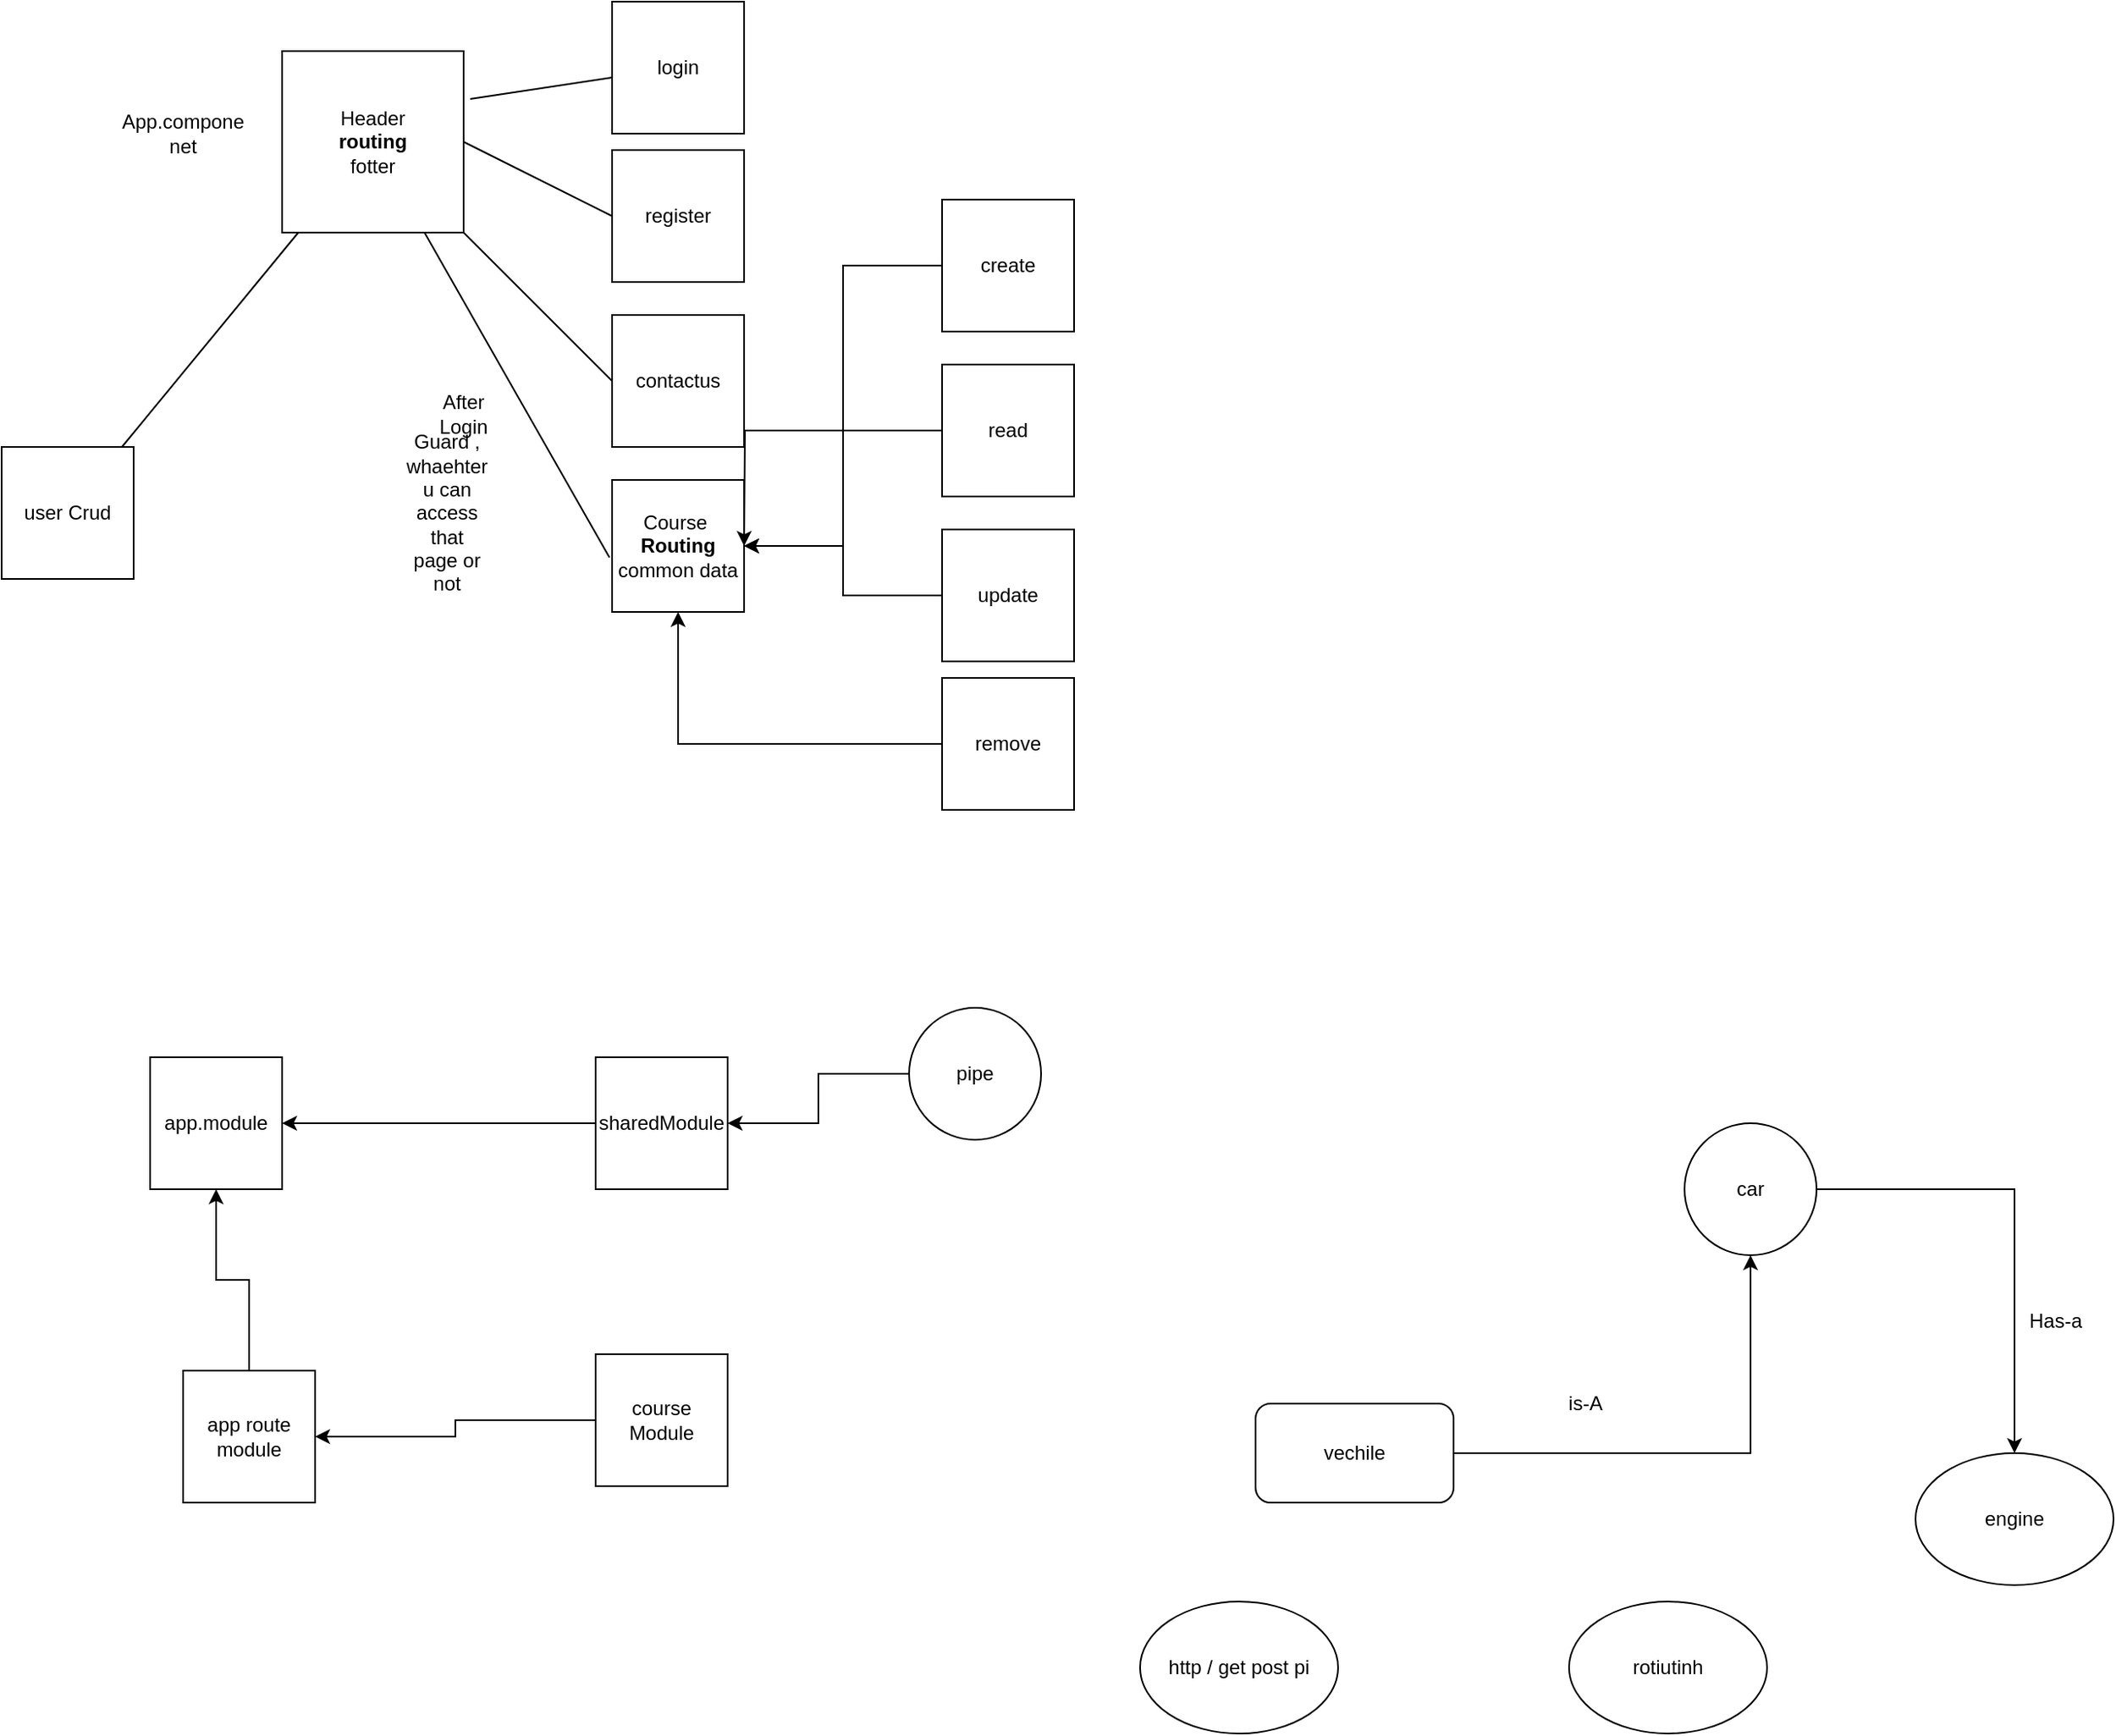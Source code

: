 <mxfile version="14.6.13" type="device"><diagram id="lPH0PM85cQLyeAMrog74" name="Page-1"><mxGraphModel dx="1024" dy="592" grid="1" gridSize="10" guides="1" tooltips="1" connect="1" arrows="1" fold="1" page="1" pageScale="1" pageWidth="850" pageHeight="1100" math="0" shadow="0"><root><mxCell id="0"/><mxCell id="1" parent="0"/><mxCell id="5oA-0YiX7OBESY9oX5QY-4" value="Header&lt;br&gt;&lt;b&gt;routing&lt;/b&gt;&lt;br&gt;fotter" style="whiteSpace=wrap;html=1;aspect=fixed;" parent="1" vertex="1"><mxGeometry x="200" y="70" width="110" height="110" as="geometry"/></mxCell><mxCell id="5oA-0YiX7OBESY9oX5QY-6" value="Course&amp;nbsp;&lt;br&gt;&lt;b&gt;Routing&lt;br&gt;&lt;/b&gt;common data&lt;br&gt;" style="whiteSpace=wrap;html=1;aspect=fixed;" parent="1" vertex="1"><mxGeometry x="400" y="330" width="80" height="80" as="geometry"/></mxCell><mxCell id="5oA-0YiX7OBESY9oX5QY-7" value="contactus" style="whiteSpace=wrap;html=1;aspect=fixed;" parent="1" vertex="1"><mxGeometry x="400" y="230" width="80" height="80" as="geometry"/></mxCell><mxCell id="5oA-0YiX7OBESY9oX5QY-8" value="register" style="whiteSpace=wrap;html=1;aspect=fixed;" parent="1" vertex="1"><mxGeometry x="400" y="130" width="80" height="80" as="geometry"/></mxCell><mxCell id="5oA-0YiX7OBESY9oX5QY-9" value="login" style="whiteSpace=wrap;html=1;aspect=fixed;" parent="1" vertex="1"><mxGeometry x="400" y="40" width="80" height="80" as="geometry"/></mxCell><mxCell id="5oA-0YiX7OBESY9oX5QY-12" value="" style="endArrow=none;html=1;" parent="1" target="5oA-0YiX7OBESY9oX5QY-4" edge="1"><mxGeometry width="50" height="50" relative="1" as="geometry"><mxPoint x="400" y="270" as="sourcePoint"/><mxPoint x="450" y="260" as="targetPoint"/></mxGeometry></mxCell><mxCell id="5oA-0YiX7OBESY9oX5QY-13" value="" style="endArrow=none;html=1;exitX=-0.02;exitY=0.588;exitDx=0;exitDy=0;exitPerimeter=0;" parent="1" source="5oA-0YiX7OBESY9oX5QY-6" target="5oA-0YiX7OBESY9oX5QY-4" edge="1"><mxGeometry width="50" height="50" relative="1" as="geometry"><mxPoint x="400" y="310" as="sourcePoint"/><mxPoint x="450" y="260" as="targetPoint"/></mxGeometry></mxCell><mxCell id="5oA-0YiX7OBESY9oX5QY-14" value="" style="endArrow=none;html=1;entryX=1;entryY=0.5;entryDx=0;entryDy=0;exitX=0;exitY=0.5;exitDx=0;exitDy=0;" parent="1" source="5oA-0YiX7OBESY9oX5QY-8" target="5oA-0YiX7OBESY9oX5QY-4" edge="1"><mxGeometry width="50" height="50" relative="1" as="geometry"><mxPoint x="400" y="310" as="sourcePoint"/><mxPoint x="450" y="260" as="targetPoint"/></mxGeometry></mxCell><mxCell id="5oA-0YiX7OBESY9oX5QY-16" value="" style="endArrow=none;html=1;" parent="1" target="5oA-0YiX7OBESY9oX5QY-9" edge="1"><mxGeometry width="50" height="50" relative="1" as="geometry"><mxPoint x="314" y="99" as="sourcePoint"/><mxPoint x="450" y="260" as="targetPoint"/></mxGeometry></mxCell><mxCell id="5oA-0YiX7OBESY9oX5QY-24" style="edgeStyle=orthogonalEdgeStyle;rounded=0;orthogonalLoop=1;jettySize=auto;html=1;" parent="1" source="5oA-0YiX7OBESY9oX5QY-17" edge="1"><mxGeometry relative="1" as="geometry"><mxPoint x="480" y="370" as="targetPoint"/></mxGeometry></mxCell><mxCell id="5oA-0YiX7OBESY9oX5QY-17" value="read" style="whiteSpace=wrap;html=1;aspect=fixed;" parent="1" vertex="1"><mxGeometry x="600" y="260" width="80" height="80" as="geometry"/></mxCell><mxCell id="5oA-0YiX7OBESY9oX5QY-26" style="edgeStyle=orthogonalEdgeStyle;rounded=0;orthogonalLoop=1;jettySize=auto;html=1;" parent="1" source="5oA-0YiX7OBESY9oX5QY-18" target="5oA-0YiX7OBESY9oX5QY-6" edge="1"><mxGeometry relative="1" as="geometry"/></mxCell><mxCell id="5oA-0YiX7OBESY9oX5QY-18" value="remove" style="whiteSpace=wrap;html=1;aspect=fixed;" parent="1" vertex="1"><mxGeometry x="600" y="450" width="80" height="80" as="geometry"/></mxCell><mxCell id="5oA-0YiX7OBESY9oX5QY-23" style="edgeStyle=orthogonalEdgeStyle;rounded=0;orthogonalLoop=1;jettySize=auto;html=1;entryX=1;entryY=0.5;entryDx=0;entryDy=0;" parent="1" source="5oA-0YiX7OBESY9oX5QY-19" target="5oA-0YiX7OBESY9oX5QY-6" edge="1"><mxGeometry relative="1" as="geometry"/></mxCell><mxCell id="5oA-0YiX7OBESY9oX5QY-19" value="create" style="whiteSpace=wrap;html=1;aspect=fixed;" parent="1" vertex="1"><mxGeometry x="600" y="160" width="80" height="80" as="geometry"/></mxCell><mxCell id="5oA-0YiX7OBESY9oX5QY-25" style="edgeStyle=orthogonalEdgeStyle;rounded=0;orthogonalLoop=1;jettySize=auto;html=1;" parent="1" source="5oA-0YiX7OBESY9oX5QY-20" target="5oA-0YiX7OBESY9oX5QY-6" edge="1"><mxGeometry relative="1" as="geometry"/></mxCell><mxCell id="5oA-0YiX7OBESY9oX5QY-20" value="update" style="whiteSpace=wrap;html=1;aspect=fixed;" parent="1" vertex="1"><mxGeometry x="600" y="360" width="80" height="80" as="geometry"/></mxCell><mxCell id="5oA-0YiX7OBESY9oX5QY-27" value="App.compone&lt;br&gt;net" style="text;html=1;strokeColor=none;fillColor=none;align=center;verticalAlign=middle;whiteSpace=wrap;rounded=0;" parent="1" vertex="1"><mxGeometry x="120" y="110" width="40" height="20" as="geometry"/></mxCell><mxCell id="5oA-0YiX7OBESY9oX5QY-28" value="After Login" style="text;html=1;strokeColor=none;fillColor=none;align=center;verticalAlign=middle;whiteSpace=wrap;rounded=0;" parent="1" vertex="1"><mxGeometry x="290" y="280" width="40" height="20" as="geometry"/></mxCell><mxCell id="5oA-0YiX7OBESY9oX5QY-29" value="Guard , whaehter u can access that page or not" style="text;html=1;strokeColor=none;fillColor=none;align=center;verticalAlign=middle;whiteSpace=wrap;rounded=0;" parent="1" vertex="1"><mxGeometry x="280" y="340" width="40" height="20" as="geometry"/></mxCell><mxCell id="5oA-0YiX7OBESY9oX5QY-32" value="user Crud" style="whiteSpace=wrap;html=1;aspect=fixed;" parent="1" vertex="1"><mxGeometry x="30" y="310" width="80" height="80" as="geometry"/></mxCell><mxCell id="5oA-0YiX7OBESY9oX5QY-33" value="" style="endArrow=none;html=1;" parent="1" source="5oA-0YiX7OBESY9oX5QY-32" target="5oA-0YiX7OBESY9oX5QY-4" edge="1"><mxGeometry width="50" height="50" relative="1" as="geometry"><mxPoint x="400" y="290" as="sourcePoint"/><mxPoint x="450" y="240" as="targetPoint"/></mxGeometry></mxCell><mxCell id="5Gt0Oq6MA27LdLhdg7Ak-1" value="app.module" style="whiteSpace=wrap;html=1;aspect=fixed;" parent="1" vertex="1"><mxGeometry x="120" y="680" width="80" height="80" as="geometry"/></mxCell><mxCell id="5Gt0Oq6MA27LdLhdg7Ak-9" style="edgeStyle=orthogonalEdgeStyle;rounded=0;orthogonalLoop=1;jettySize=auto;html=1;entryX=1;entryY=0.5;entryDx=0;entryDy=0;" parent="1" source="5Gt0Oq6MA27LdLhdg7Ak-2" target="5Gt0Oq6MA27LdLhdg7Ak-1" edge="1"><mxGeometry relative="1" as="geometry"/></mxCell><mxCell id="5Gt0Oq6MA27LdLhdg7Ak-2" value="sharedModule" style="whiteSpace=wrap;html=1;aspect=fixed;" parent="1" vertex="1"><mxGeometry x="390" y="680" width="80" height="80" as="geometry"/></mxCell><mxCell id="5Gt0Oq6MA27LdLhdg7Ak-6" style="edgeStyle=orthogonalEdgeStyle;rounded=0;orthogonalLoop=1;jettySize=auto;html=1;" parent="1" source="5Gt0Oq6MA27LdLhdg7Ak-3" target="5Gt0Oq6MA27LdLhdg7Ak-4" edge="1"><mxGeometry relative="1" as="geometry"/></mxCell><mxCell id="5Gt0Oq6MA27LdLhdg7Ak-3" value="course Module" style="whiteSpace=wrap;html=1;aspect=fixed;" parent="1" vertex="1"><mxGeometry x="390" y="860" width="80" height="80" as="geometry"/></mxCell><mxCell id="5Gt0Oq6MA27LdLhdg7Ak-5" style="edgeStyle=orthogonalEdgeStyle;rounded=0;orthogonalLoop=1;jettySize=auto;html=1;" parent="1" source="5Gt0Oq6MA27LdLhdg7Ak-4" target="5Gt0Oq6MA27LdLhdg7Ak-1" edge="1"><mxGeometry relative="1" as="geometry"/></mxCell><mxCell id="5Gt0Oq6MA27LdLhdg7Ak-4" value="app route module" style="whiteSpace=wrap;html=1;aspect=fixed;" parent="1" vertex="1"><mxGeometry x="140" y="870" width="80" height="80" as="geometry"/></mxCell><mxCell id="5Gt0Oq6MA27LdLhdg7Ak-8" style="edgeStyle=orthogonalEdgeStyle;rounded=0;orthogonalLoop=1;jettySize=auto;html=1;" parent="1" source="5Gt0Oq6MA27LdLhdg7Ak-7" target="5Gt0Oq6MA27LdLhdg7Ak-2" edge="1"><mxGeometry relative="1" as="geometry"/></mxCell><mxCell id="5Gt0Oq6MA27LdLhdg7Ak-7" value="pipe" style="ellipse;whiteSpace=wrap;html=1;aspect=fixed;" parent="1" vertex="1"><mxGeometry x="580" y="650" width="80" height="80" as="geometry"/></mxCell><mxCell id="yrO2NFnbuen_qI0wl5bI-4" style="edgeStyle=orthogonalEdgeStyle;rounded=0;orthogonalLoop=1;jettySize=auto;html=1;" edge="1" parent="1" source="yrO2NFnbuen_qI0wl5bI-1" target="yrO2NFnbuen_qI0wl5bI-2"><mxGeometry relative="1" as="geometry"/></mxCell><mxCell id="yrO2NFnbuen_qI0wl5bI-1" value="vechile" style="rounded=1;whiteSpace=wrap;html=1;" vertex="1" parent="1"><mxGeometry x="790" y="890" width="120" height="60" as="geometry"/></mxCell><mxCell id="yrO2NFnbuen_qI0wl5bI-8" style="edgeStyle=orthogonalEdgeStyle;rounded=0;orthogonalLoop=1;jettySize=auto;html=1;" edge="1" parent="1" source="yrO2NFnbuen_qI0wl5bI-2" target="yrO2NFnbuen_qI0wl5bI-3"><mxGeometry relative="1" as="geometry"/></mxCell><mxCell id="yrO2NFnbuen_qI0wl5bI-2" value="car" style="ellipse;whiteSpace=wrap;html=1;aspect=fixed;" vertex="1" parent="1"><mxGeometry x="1050" y="720" width="80" height="80" as="geometry"/></mxCell><mxCell id="yrO2NFnbuen_qI0wl5bI-3" value="engine" style="ellipse;whiteSpace=wrap;html=1;" vertex="1" parent="1"><mxGeometry x="1190" y="920" width="120" height="80" as="geometry"/></mxCell><mxCell id="yrO2NFnbuen_qI0wl5bI-6" value="is-A" style="text;html=1;strokeColor=none;fillColor=none;align=center;verticalAlign=middle;whiteSpace=wrap;rounded=0;" vertex="1" parent="1"><mxGeometry x="970" y="880" width="40" height="20" as="geometry"/></mxCell><mxCell id="yrO2NFnbuen_qI0wl5bI-9" value="Has-a" style="text;html=1;strokeColor=none;fillColor=none;align=center;verticalAlign=middle;whiteSpace=wrap;rounded=0;" vertex="1" parent="1"><mxGeometry x="1255" y="830" width="40" height="20" as="geometry"/></mxCell><mxCell id="yrO2NFnbuen_qI0wl5bI-10" value="rotiutinh" style="ellipse;whiteSpace=wrap;html=1;" vertex="1" parent="1"><mxGeometry x="980" y="1010" width="120" height="80" as="geometry"/></mxCell><mxCell id="yrO2NFnbuen_qI0wl5bI-11" value="http / get post pi" style="ellipse;whiteSpace=wrap;html=1;" vertex="1" parent="1"><mxGeometry x="720" y="1010" width="120" height="80" as="geometry"/></mxCell></root></mxGraphModel></diagram></mxfile>